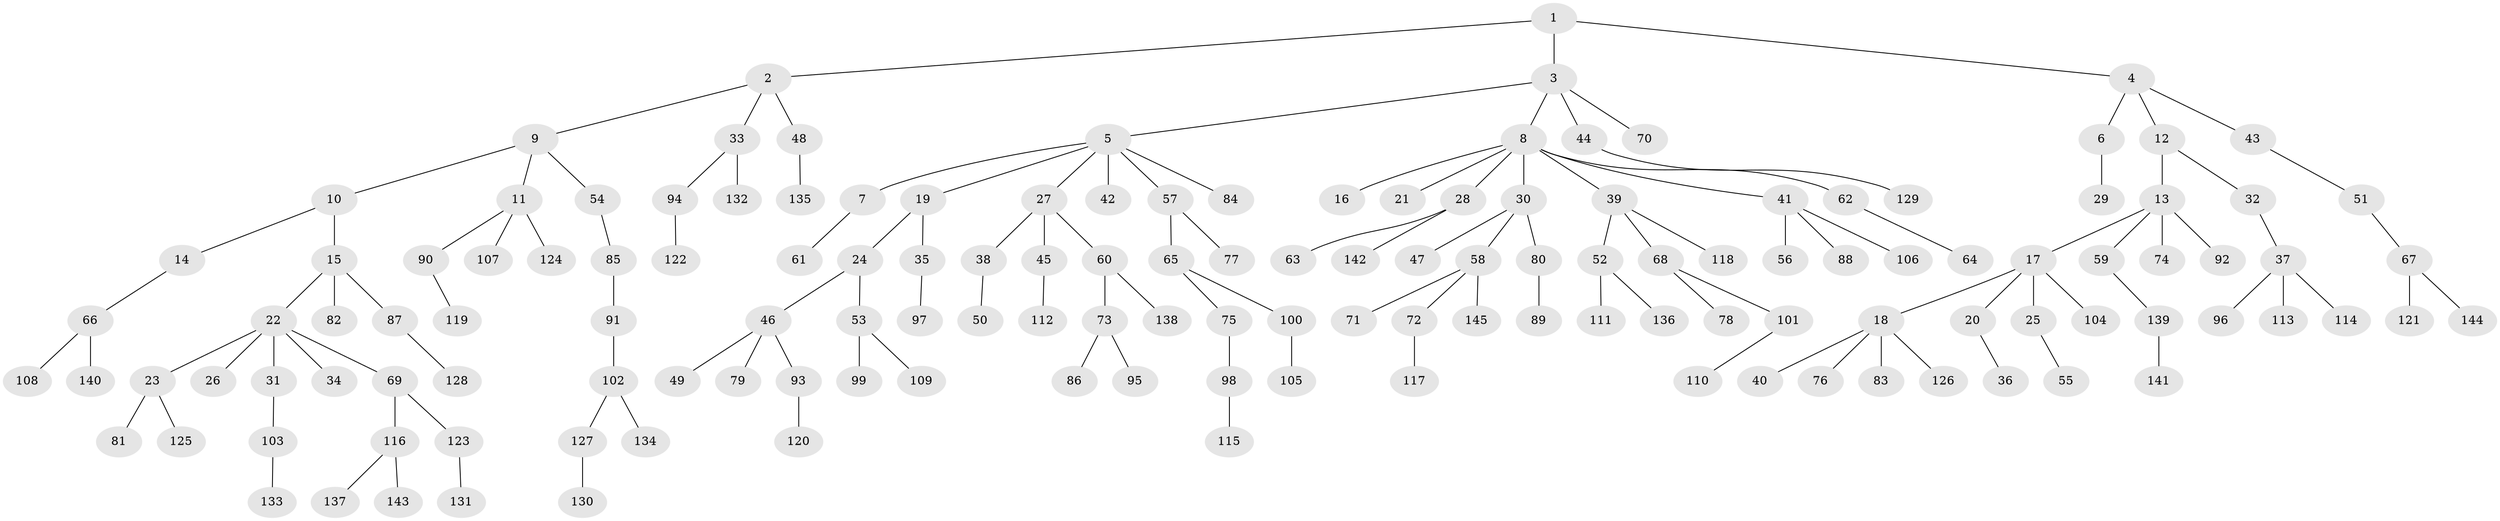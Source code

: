 // Generated by graph-tools (version 1.1) at 2025/11/02/27/25 16:11:27]
// undirected, 145 vertices, 144 edges
graph export_dot {
graph [start="1"]
  node [color=gray90,style=filled];
  1;
  2;
  3;
  4;
  5;
  6;
  7;
  8;
  9;
  10;
  11;
  12;
  13;
  14;
  15;
  16;
  17;
  18;
  19;
  20;
  21;
  22;
  23;
  24;
  25;
  26;
  27;
  28;
  29;
  30;
  31;
  32;
  33;
  34;
  35;
  36;
  37;
  38;
  39;
  40;
  41;
  42;
  43;
  44;
  45;
  46;
  47;
  48;
  49;
  50;
  51;
  52;
  53;
  54;
  55;
  56;
  57;
  58;
  59;
  60;
  61;
  62;
  63;
  64;
  65;
  66;
  67;
  68;
  69;
  70;
  71;
  72;
  73;
  74;
  75;
  76;
  77;
  78;
  79;
  80;
  81;
  82;
  83;
  84;
  85;
  86;
  87;
  88;
  89;
  90;
  91;
  92;
  93;
  94;
  95;
  96;
  97;
  98;
  99;
  100;
  101;
  102;
  103;
  104;
  105;
  106;
  107;
  108;
  109;
  110;
  111;
  112;
  113;
  114;
  115;
  116;
  117;
  118;
  119;
  120;
  121;
  122;
  123;
  124;
  125;
  126;
  127;
  128;
  129;
  130;
  131;
  132;
  133;
  134;
  135;
  136;
  137;
  138;
  139;
  140;
  141;
  142;
  143;
  144;
  145;
  1 -- 2;
  1 -- 3;
  1 -- 4;
  2 -- 9;
  2 -- 33;
  2 -- 48;
  3 -- 5;
  3 -- 8;
  3 -- 44;
  3 -- 70;
  4 -- 6;
  4 -- 12;
  4 -- 43;
  5 -- 7;
  5 -- 19;
  5 -- 27;
  5 -- 42;
  5 -- 57;
  5 -- 84;
  6 -- 29;
  7 -- 61;
  8 -- 16;
  8 -- 21;
  8 -- 28;
  8 -- 30;
  8 -- 39;
  8 -- 41;
  8 -- 62;
  9 -- 10;
  9 -- 11;
  9 -- 54;
  10 -- 14;
  10 -- 15;
  11 -- 90;
  11 -- 107;
  11 -- 124;
  12 -- 13;
  12 -- 32;
  13 -- 17;
  13 -- 59;
  13 -- 74;
  13 -- 92;
  14 -- 66;
  15 -- 22;
  15 -- 82;
  15 -- 87;
  17 -- 18;
  17 -- 20;
  17 -- 25;
  17 -- 104;
  18 -- 40;
  18 -- 76;
  18 -- 83;
  18 -- 126;
  19 -- 24;
  19 -- 35;
  20 -- 36;
  22 -- 23;
  22 -- 26;
  22 -- 31;
  22 -- 34;
  22 -- 69;
  23 -- 81;
  23 -- 125;
  24 -- 46;
  24 -- 53;
  25 -- 55;
  27 -- 38;
  27 -- 45;
  27 -- 60;
  28 -- 63;
  28 -- 142;
  30 -- 47;
  30 -- 58;
  30 -- 80;
  31 -- 103;
  32 -- 37;
  33 -- 94;
  33 -- 132;
  35 -- 97;
  37 -- 96;
  37 -- 113;
  37 -- 114;
  38 -- 50;
  39 -- 52;
  39 -- 68;
  39 -- 118;
  41 -- 56;
  41 -- 88;
  41 -- 106;
  43 -- 51;
  44 -- 129;
  45 -- 112;
  46 -- 49;
  46 -- 79;
  46 -- 93;
  48 -- 135;
  51 -- 67;
  52 -- 111;
  52 -- 136;
  53 -- 99;
  53 -- 109;
  54 -- 85;
  57 -- 65;
  57 -- 77;
  58 -- 71;
  58 -- 72;
  58 -- 145;
  59 -- 139;
  60 -- 73;
  60 -- 138;
  62 -- 64;
  65 -- 75;
  65 -- 100;
  66 -- 108;
  66 -- 140;
  67 -- 121;
  67 -- 144;
  68 -- 78;
  68 -- 101;
  69 -- 116;
  69 -- 123;
  72 -- 117;
  73 -- 86;
  73 -- 95;
  75 -- 98;
  80 -- 89;
  85 -- 91;
  87 -- 128;
  90 -- 119;
  91 -- 102;
  93 -- 120;
  94 -- 122;
  98 -- 115;
  100 -- 105;
  101 -- 110;
  102 -- 127;
  102 -- 134;
  103 -- 133;
  116 -- 137;
  116 -- 143;
  123 -- 131;
  127 -- 130;
  139 -- 141;
}
